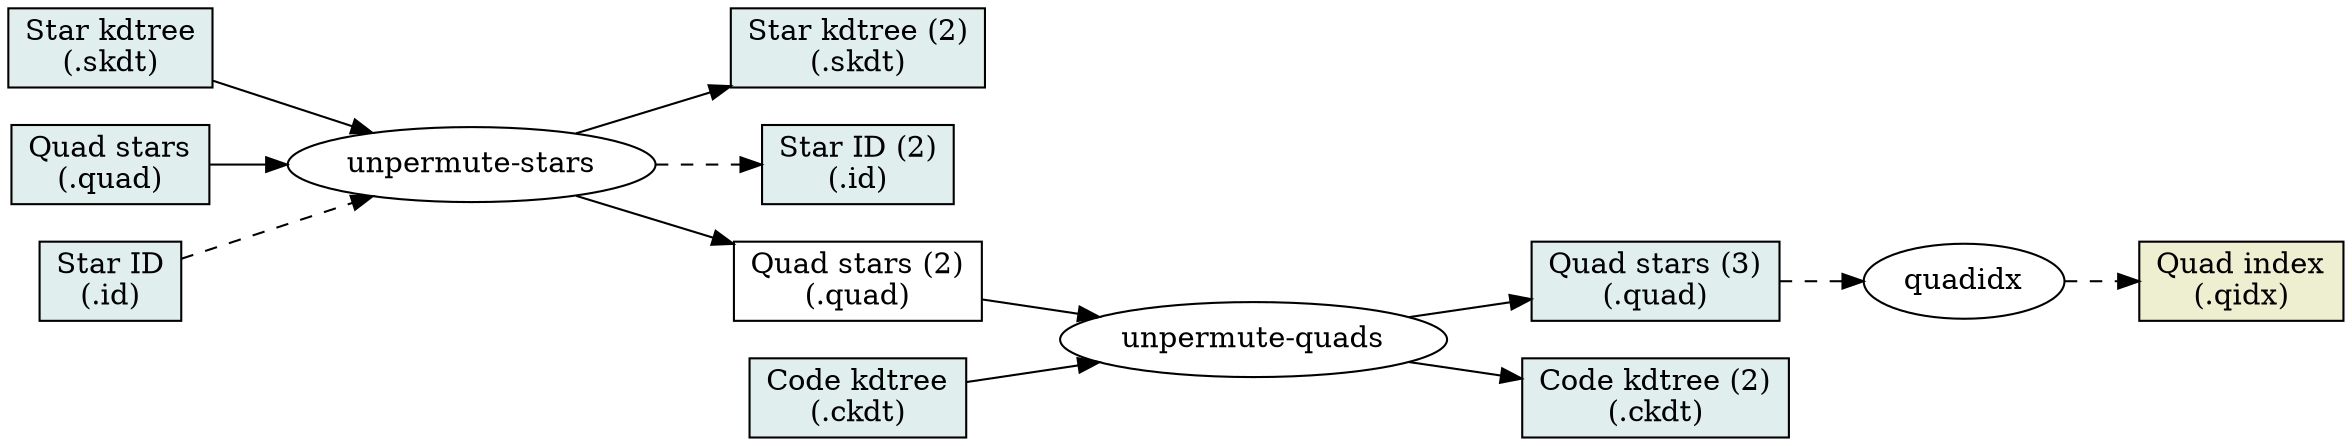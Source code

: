 graph P {
	graph [ rankdir = LR ];
	node [ shape=box ];
	edge [ dir=forward ];
	node [ style=filled, fillcolor=azure2 ];

	skdt [ label="Star kdtree\n(.skdt)" ];
	quad  [ label="Quad stars\n(.quad)" ];
	id    [ label="Star ID\n(.id)" ];
	ckdt  [ label="Code kdtree\n(.ckdt)" ];

	quad3  [ label="Quad stars (3)\n(.quad)" ];
	ckdt2  [ label="Code kdtree (2)\n(.ckdt)" ];
	skdt2 [ label="Star kdtree (2)\n(.skdt)" ];
	id2    [ label="Star ID (2)\n(.id)" ];

	node [ style=filled, fillcolor=lightyellow2 ];
	qidx [ label="Quad index\n(.qidx)" ];

	node [ style="" ];
	quad2  [ label="Quad stars (2)\n(.quad)" ];

	node [ shape=ellipse ];

	unperm_stars [ label="unpermute-stars" ];
	unperm_quads [ label="unpermute-quads" ];

	skdt -- unperm_stars -- skdt2
	id   -- unperm_stars -- id2 [ style=dashed ];
	quad -- unperm_stars -- quad2

	quad2 -- unperm_quads -- quad3
	ckdt  -- unperm_quads -- ckdt2

	edge [ style=dashed ];
	quad3 -- quadidx -- qidx
}

// render with:
//   dot -Tps2 -o pipeline1b.eps pipeline1b.dot
//   epstopng pipeline1b.eps
